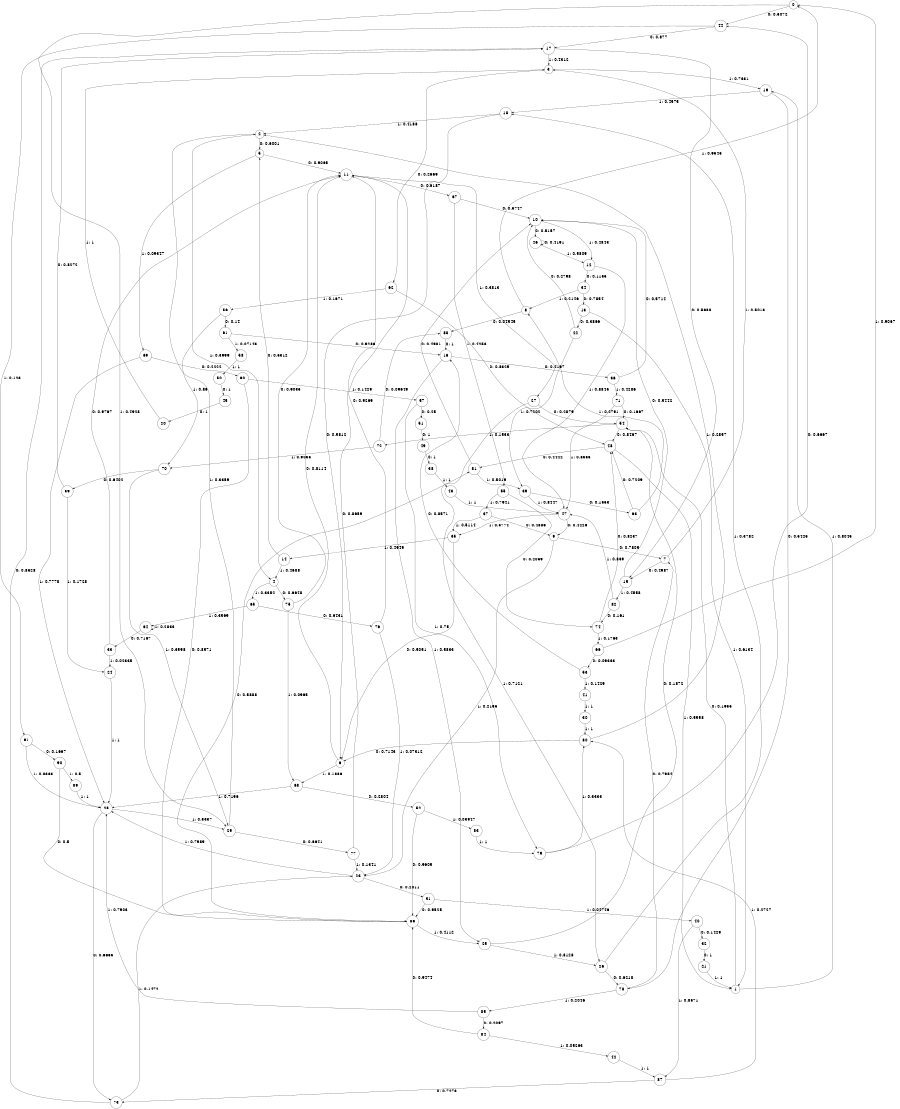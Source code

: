 digraph "ch11faceL10" {
size = "6,8.5";
ratio = "fill";
node [shape = circle];
node [fontsize = 24];
edge [fontsize = 24];
0 -> 44 [label = "0: 0.5072   "];
0 -> 29 [label = "1: 0.4928   "];
1 -> 54 [label = "0: 0.1955   "];
1 -> 19 [label = "1: 0.8045   "];
2 -> 5 [label = "0: 0.6001   "];
2 -> 4 [label = "1: 0.3999   "];
3 -> 62 [label = "0: 0.2669   "];
3 -> 19 [label = "1: 0.7331   "];
4 -> 75 [label = "0: 0.6648   "];
4 -> 65 [label = "1: 0.3352   "];
5 -> 11 [label = "0: 0.9065   "];
5 -> 69 [label = "1: 0.09347  "];
6 -> 11 [label = "0: 0.8114   "];
6 -> 68 [label = "1: 0.1886   "];
7 -> 15 [label = "0: 0.4987   "];
7 -> 3 [label = "1: 0.5013   "];
8 -> 88 [label = "0: 0.04545  "];
8 -> 0 [label = "1: 0.9545   "];
9 -> 7 [label = "0: 0.7805   "];
9 -> 23 [label = "1: 0.2195   "];
10 -> 46 [label = "0: 0.5157   "];
10 -> 12 [label = "1: 0.4843   "];
11 -> 67 [label = "0: 0.6187   "];
11 -> 27 [label = "1: 0.3813   "];
12 -> 34 [label = "0: 0.1155   "];
12 -> 47 [label = "1: 0.8845   "];
13 -> 22 [label = "0: 0.3866   "];
13 -> 1 [label = "1: 0.6134   "];
14 -> 5 [label = "0: 0.5312   "];
14 -> 4 [label = "1: 0.4688   "];
15 -> 10 [label = "0: 0.5442   "];
15 -> 82 [label = "1: 0.4558   "];
16 -> 36 [label = "0: 0.4167   "];
16 -> 25 [label = "1: 0.5833   "];
17 -> 15 [label = "0: 0.5688   "];
17 -> 3 [label = "1: 0.4312   "];
18 -> 6 [label = "0: 0.5812   "];
18 -> 2 [label = "1: 0.4188   "];
19 -> 78 [label = "0: 0.5425   "];
19 -> 18 [label = "1: 0.4575   "];
20 -> 3 [label = "1: 1        "];
21 -> 1 [label = "1: 1        "];
22 -> 10 [label = "0: 0.2798   "];
22 -> 39 [label = "1: 0.7202   "];
23 -> 31 [label = "0: 0.2011   "];
23 -> 28 [label = "1: 0.7989   "];
24 -> 28 [label = "1: 1        "];
25 -> 54 [label = "0: 0.1872   "];
25 -> 26 [label = "1: 0.8128   "];
26 -> 78 [label = "0: 0.6218   "];
26 -> 18 [label = "1: 0.3782   "];
27 -> 54 [label = "0: 0.2879   "];
27 -> 26 [label = "1: 0.7121   "];
28 -> 73 [label = "0: 0.6663   "];
28 -> 29 [label = "1: 0.3337   "];
29 -> 77 [label = "0: 0.6641   "];
29 -> 2 [label = "1: 0.3359   "];
30 -> 80 [label = "1: 1        "];
31 -> 86 [label = "0: 0.9525   "];
31 -> 40 [label = "1: 0.04746  "];
32 -> 21 [label = "0: 1        "];
33 -> 11 [label = "0: 0.9767   "];
33 -> 24 [label = "1: 0.02335  "];
34 -> 13 [label = "0: 0.7854   "];
34 -> 8 [label = "1: 0.2146   "];
35 -> 6 [label = "0: 0.5051   "];
35 -> 14 [label = "1: 0.4949   "];
36 -> 10 [label = "0: 0.5714   "];
36 -> 71 [label = "1: 0.4286   "];
37 -> 9 [label = "0: 0.4886   "];
37 -> 35 [label = "1: 0.5114   "];
38 -> 43 [label = "1: 1        "];
39 -> 63 [label = "0: 0.1553   "];
39 -> 47 [label = "1: 0.8447   "];
40 -> 32 [label = "0: 0.1429   "];
40 -> 87 [label = "1: 0.8571   "];
41 -> 30 [label = "1: 1        "];
42 -> 87 [label = "1: 1        "];
43 -> 47 [label = "1: 1        "];
44 -> 17 [label = "0: 0.877    "];
44 -> 91 [label = "1: 0.123    "];
45 -> 20 [label = "0: 1        "];
46 -> 46 [label = "0: 0.4191   "];
46 -> 12 [label = "1: 0.5809   "];
47 -> 9 [label = "0: 0.4226   "];
47 -> 35 [label = "1: 0.5774   "];
48 -> 81 [label = "0: 0.4442   "];
48 -> 1 [label = "1: 0.5558   "];
49 -> 38 [label = "0: 1        "];
50 -> 45 [label = "0: 1        "];
51 -> 49 [label = "0: 1        "];
52 -> 86 [label = "0: 0.9605   "];
52 -> 83 [label = "1: 0.03947  "];
53 -> 16 [label = "0: 0.8571   "];
53 -> 41 [label = "1: 0.1429   "];
54 -> 48 [label = "0: 0.8467   "];
54 -> 72 [label = "1: 0.1533   "];
55 -> 74 [label = "0: 0.2059   "];
55 -> 37 [label = "1: 0.7941   "];
56 -> 61 [label = "0: 0.14     "];
56 -> 70 [label = "1: 0.86     "];
57 -> 51 [label = "0: 0.25     "];
57 -> 79 [label = "1: 0.75     "];
58 -> 50 [label = "1: 1        "];
59 -> 17 [label = "0: 0.8272   "];
59 -> 24 [label = "1: 0.1728   "];
60 -> 86 [label = "0: 0.8571   "];
60 -> 57 [label = "1: 0.1429   "];
61 -> 16 [label = "0: 0.9286   "];
61 -> 58 [label = "1: 0.07143  "];
62 -> 48 [label = "0: 0.8329   "];
62 -> 56 [label = "1: 0.1671   "];
63 -> 48 [label = "0: 0.7209   "];
63 -> 8 [label = "1: 0.2791   "];
64 -> 33 [label = "0: 0.7167   "];
64 -> 64 [label = "1: 0.2833   "];
65 -> 76 [label = "0: 0.6431   "];
65 -> 64 [label = "1: 0.3569   "];
66 -> 53 [label = "0: 0.09333  "];
66 -> 0 [label = "1: 0.9067   "];
67 -> 10 [label = "0: 0.5747   "];
67 -> 55 [label = "1: 0.4253   "];
68 -> 52 [label = "0: 0.2804   "];
68 -> 28 [label = "1: 0.7196   "];
69 -> 60 [label = "0: 0.2222   "];
69 -> 28 [label = "1: 0.7778   "];
70 -> 59 [label = "0: 0.6402   "];
70 -> 29 [label = "1: 0.3598   "];
71 -> 54 [label = "0: 0.1667   "];
71 -> 47 [label = "1: 0.8333   "];
72 -> 88 [label = "0: 0.09649  "];
72 -> 70 [label = "1: 0.9035   "];
73 -> 17 [label = "0: 0.8528   "];
73 -> 23 [label = "1: 0.1472   "];
74 -> 48 [label = "0: 0.8237   "];
74 -> 66 [label = "1: 0.1763   "];
75 -> 11 [label = "0: 0.9035   "];
75 -> 68 [label = "1: 0.0965   "];
76 -> 11 [label = "0: 0.9269   "];
76 -> 23 [label = "1: 0.07312  "];
77 -> 11 [label = "0: 0.8659   "];
77 -> 23 [label = "1: 0.1341   "];
78 -> 7 [label = "0: 0.7954   "];
78 -> 85 [label = "1: 0.2046   "];
79 -> 44 [label = "0: 0.6667   "];
79 -> 80 [label = "1: 0.3333   "];
80 -> 6 [label = "0: 0.7143   "];
80 -> 2 [label = "1: 0.2857   "];
81 -> 10 [label = "0: 0.4981   "];
81 -> 39 [label = "1: 0.5019   "];
82 -> 74 [label = "0: 0.161    "];
82 -> 47 [label = "1: 0.839    "];
83 -> 79 [label = "1: 1        "];
84 -> 86 [label = "0: 0.9474   "];
84 -> 42 [label = "1: 0.05263  "];
85 -> 84 [label = "0: 0.2097   "];
85 -> 28 [label = "1: 0.7903   "];
86 -> 81 [label = "0: 0.5888   "];
86 -> 25 [label = "1: 0.4112   "];
87 -> 73 [label = "0: 0.7273   "];
87 -> 80 [label = "1: 0.2727   "];
88 -> 16 [label = "0: 1        "];
89 -> 28 [label = "1: 1        "];
90 -> 86 [label = "0: 0.5      "];
90 -> 89 [label = "1: 0.5      "];
91 -> 90 [label = "0: 0.1667   "];
91 -> 28 [label = "1: 0.8333   "];
}